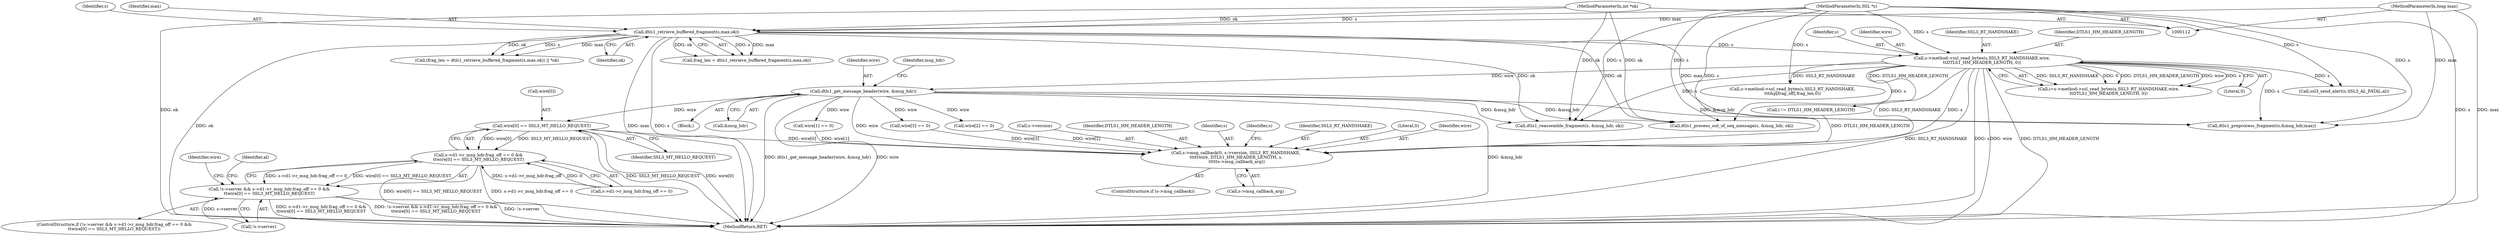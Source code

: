 digraph "0_openssl_d3152655d5319ce883c8e3ac4b99f8de4c59d846@array" {
"1000252" [label="(Call,wire[0] == SSL3_MT_HELLO_REQUEST)"];
"1000176" [label="(Call,dtls1_get_message_header(wire, &msg_hdr))"];
"1000142" [label="(Call,s->method->ssl_read_bytes(s,SSL3_RT_HANDSHAKE,wire,\n\t\tDTLS1_HM_HEADER_LENGTH, 0))"];
"1000131" [label="(Call,dtls1_retrieve_buffered_fragment(s,max,ok))"];
"1000113" [label="(MethodParameterIn,SSL *s)"];
"1000116" [label="(MethodParameterIn,long max)"];
"1000117" [label="(MethodParameterIn,int *ok)"];
"1000242" [label="(Call,s->d1->r_msg_hdr.frag_off == 0 &&\n\t\twire[0] == SSL3_MT_HELLO_REQUEST)"];
"1000237" [label="(Call,!s->server && s->d1->r_msg_hdr.frag_off == 0 &&\n\t\twire[0] == SSL3_MT_HELLO_REQUEST)"];
"1000281" [label="(Call,s->msg_callback(0, s->version, SSL3_RT_HANDSHAKE, \n\t\t\t\t\twire, DTLS1_HM_HEADER_LENGTH, s, \n\t\t\t\t\ts->msg_callback_arg))"];
"1000283" [label="(Call,s->version)"];
"1000204" [label="(Call,dtls1_process_out_of_seq_message(s, &msg_hdr, ok))"];
"1000143" [label="(Identifier,s)"];
"1000133" [label="(Identifier,max)"];
"1000116" [label="(MethodParameterIn,long max)"];
"1000288" [label="(Identifier,DTLS1_HM_HEADER_LENGTH)"];
"1000177" [label="(Identifier,wire)"];
"1000289" [label="(Identifier,s)"];
"1000128" [label="(Call,(frag_len = dtls1_retrieve_buffered_fragment(s,max,ok)) || *ok)"];
"1000310" [label="(Identifier,al)"];
"1000277" [label="(ControlStructure,if (s->msg_callback))"];
"1000134" [label="(Identifier,ok)"];
"1000184" [label="(Identifier,msg_hdr)"];
"1000118" [label="(Block,)"];
"1000252" [label="(Call,wire[0] == SSL3_MT_HELLO_REQUEST)"];
"1000295" [label="(Identifier,s)"];
"1000286" [label="(Identifier,SSL3_RT_HANDSHAKE)"];
"1000253" [label="(Call,wire[0])"];
"1000142" [label="(Call,s->method->ssl_read_bytes(s,SSL3_RT_HANDSHAKE,wire,\n\t\tDTLS1_HM_HEADER_LENGTH, 0))"];
"1000140" [label="(Call,i=s->method->ssl_read_bytes(s,SSL3_RT_HANDSHAKE,wire,\n\t\tDTLS1_HM_HEADER_LENGTH, 0))"];
"1000256" [label="(Identifier,SSL3_MT_HELLO_REQUEST)"];
"1000266" [label="(Call,wire[2] == 0)"];
"1000145" [label="(Identifier,wire)"];
"1000129" [label="(Call,frag_len = dtls1_retrieve_buffered_fragment(s,max,ok))"];
"1000311" [label="(Call,dtls1_preprocess_fragment(s,&msg_hdr,max))"];
"1000178" [label="(Call,&msg_hdr)"];
"1000144" [label="(Identifier,SSL3_RT_HANDSHAKE)"];
"1000281" [label="(Call,s->msg_callback(0, s->version, SSL3_RT_HANDSHAKE, \n\t\t\t\t\twire, DTLS1_HM_HEADER_LENGTH, s, \n\t\t\t\t\ts->msg_callback_arg))"];
"1000341" [label="(Call,s->method->ssl_read_bytes(s,SSL3_RT_HANDSHAKE,\n\t\t\t&p[frag_off],frag_len,0))"];
"1000236" [label="(ControlStructure,if (!s->server && s->d1->r_msg_hdr.frag_off == 0 &&\n\t\twire[0] == SSL3_MT_HELLO_REQUEST))"];
"1000117" [label="(MethodParameterIn,int *ok)"];
"1000176" [label="(Call,dtls1_get_message_header(wire, &msg_hdr))"];
"1000146" [label="(Identifier,DTLS1_HM_HEADER_LENGTH)"];
"1000290" [label="(Call,s->msg_callback_arg)"];
"1000231" [label="(Call,dtls1_reassemble_fragment(s, &msg_hdr, ok))"];
"1000260" [label="(Call,wire[1] == 0)"];
"1000242" [label="(Call,s->d1->r_msg_hdr.frag_off == 0 &&\n\t\twire[0] == SSL3_MT_HELLO_REQUEST)"];
"1000237" [label="(Call,!s->server && s->d1->r_msg_hdr.frag_off == 0 &&\n\t\twire[0] == SSL3_MT_HELLO_REQUEST)"];
"1000282" [label="(Literal,0)"];
"1000271" [label="(Call,wire[3] == 0)"];
"1000113" [label="(MethodParameterIn,SSL *s)"];
"1000238" [label="(Call,!s->server)"];
"1000287" [label="(Identifier,wire)"];
"1000132" [label="(Identifier,s)"];
"1000412" [label="(MethodReturn,RET)"];
"1000243" [label="(Call,s->d1->r_msg_hdr.frag_off == 0)"];
"1000396" [label="(Call,ssl3_send_alert(s,SSL3_AL_FATAL,al))"];
"1000147" [label="(Literal,0)"];
"1000262" [label="(Identifier,wire)"];
"1000131" [label="(Call,dtls1_retrieve_buffered_fragment(s,max,ok))"];
"1000165" [label="(Call,i != DTLS1_HM_HEADER_LENGTH)"];
"1000252" -> "1000242"  [label="AST: "];
"1000252" -> "1000256"  [label="CFG: "];
"1000253" -> "1000252"  [label="AST: "];
"1000256" -> "1000252"  [label="AST: "];
"1000242" -> "1000252"  [label="CFG: "];
"1000252" -> "1000412"  [label="DDG: wire[0]"];
"1000252" -> "1000412"  [label="DDG: SSL3_MT_HELLO_REQUEST"];
"1000252" -> "1000242"  [label="DDG: wire[0]"];
"1000252" -> "1000242"  [label="DDG: SSL3_MT_HELLO_REQUEST"];
"1000176" -> "1000252"  [label="DDG: wire"];
"1000252" -> "1000281"  [label="DDG: wire[0]"];
"1000176" -> "1000118"  [label="AST: "];
"1000176" -> "1000178"  [label="CFG: "];
"1000177" -> "1000176"  [label="AST: "];
"1000178" -> "1000176"  [label="AST: "];
"1000184" -> "1000176"  [label="CFG: "];
"1000176" -> "1000412"  [label="DDG: &msg_hdr"];
"1000176" -> "1000412"  [label="DDG: dtls1_get_message_header(wire, &msg_hdr)"];
"1000176" -> "1000412"  [label="DDG: wire"];
"1000142" -> "1000176"  [label="DDG: wire"];
"1000176" -> "1000204"  [label="DDG: &msg_hdr"];
"1000176" -> "1000231"  [label="DDG: &msg_hdr"];
"1000176" -> "1000260"  [label="DDG: wire"];
"1000176" -> "1000266"  [label="DDG: wire"];
"1000176" -> "1000271"  [label="DDG: wire"];
"1000176" -> "1000281"  [label="DDG: wire"];
"1000176" -> "1000311"  [label="DDG: &msg_hdr"];
"1000142" -> "1000140"  [label="AST: "];
"1000142" -> "1000147"  [label="CFG: "];
"1000143" -> "1000142"  [label="AST: "];
"1000144" -> "1000142"  [label="AST: "];
"1000145" -> "1000142"  [label="AST: "];
"1000146" -> "1000142"  [label="AST: "];
"1000147" -> "1000142"  [label="AST: "];
"1000140" -> "1000142"  [label="CFG: "];
"1000142" -> "1000412"  [label="DDG: DTLS1_HM_HEADER_LENGTH"];
"1000142" -> "1000412"  [label="DDG: SSL3_RT_HANDSHAKE"];
"1000142" -> "1000412"  [label="DDG: s"];
"1000142" -> "1000412"  [label="DDG: wire"];
"1000142" -> "1000140"  [label="DDG: SSL3_RT_HANDSHAKE"];
"1000142" -> "1000140"  [label="DDG: 0"];
"1000142" -> "1000140"  [label="DDG: DTLS1_HM_HEADER_LENGTH"];
"1000142" -> "1000140"  [label="DDG: wire"];
"1000142" -> "1000140"  [label="DDG: s"];
"1000131" -> "1000142"  [label="DDG: s"];
"1000113" -> "1000142"  [label="DDG: s"];
"1000142" -> "1000165"  [label="DDG: DTLS1_HM_HEADER_LENGTH"];
"1000142" -> "1000204"  [label="DDG: s"];
"1000142" -> "1000231"  [label="DDG: s"];
"1000142" -> "1000281"  [label="DDG: SSL3_RT_HANDSHAKE"];
"1000142" -> "1000281"  [label="DDG: s"];
"1000142" -> "1000311"  [label="DDG: s"];
"1000142" -> "1000341"  [label="DDG: SSL3_RT_HANDSHAKE"];
"1000142" -> "1000396"  [label="DDG: s"];
"1000131" -> "1000129"  [label="AST: "];
"1000131" -> "1000134"  [label="CFG: "];
"1000132" -> "1000131"  [label="AST: "];
"1000133" -> "1000131"  [label="AST: "];
"1000134" -> "1000131"  [label="AST: "];
"1000129" -> "1000131"  [label="CFG: "];
"1000131" -> "1000412"  [label="DDG: s"];
"1000131" -> "1000412"  [label="DDG: ok"];
"1000131" -> "1000412"  [label="DDG: max"];
"1000131" -> "1000128"  [label="DDG: s"];
"1000131" -> "1000128"  [label="DDG: max"];
"1000131" -> "1000128"  [label="DDG: ok"];
"1000131" -> "1000129"  [label="DDG: s"];
"1000131" -> "1000129"  [label="DDG: max"];
"1000131" -> "1000129"  [label="DDG: ok"];
"1000113" -> "1000131"  [label="DDG: s"];
"1000116" -> "1000131"  [label="DDG: max"];
"1000117" -> "1000131"  [label="DDG: ok"];
"1000131" -> "1000204"  [label="DDG: ok"];
"1000131" -> "1000231"  [label="DDG: ok"];
"1000131" -> "1000311"  [label="DDG: max"];
"1000113" -> "1000112"  [label="AST: "];
"1000113" -> "1000412"  [label="DDG: s"];
"1000113" -> "1000204"  [label="DDG: s"];
"1000113" -> "1000231"  [label="DDG: s"];
"1000113" -> "1000281"  [label="DDG: s"];
"1000113" -> "1000311"  [label="DDG: s"];
"1000113" -> "1000341"  [label="DDG: s"];
"1000113" -> "1000396"  [label="DDG: s"];
"1000116" -> "1000112"  [label="AST: "];
"1000116" -> "1000412"  [label="DDG: max"];
"1000116" -> "1000311"  [label="DDG: max"];
"1000117" -> "1000112"  [label="AST: "];
"1000117" -> "1000412"  [label="DDG: ok"];
"1000117" -> "1000204"  [label="DDG: ok"];
"1000117" -> "1000231"  [label="DDG: ok"];
"1000242" -> "1000237"  [label="AST: "];
"1000242" -> "1000243"  [label="CFG: "];
"1000243" -> "1000242"  [label="AST: "];
"1000237" -> "1000242"  [label="CFG: "];
"1000242" -> "1000412"  [label="DDG: wire[0] == SSL3_MT_HELLO_REQUEST"];
"1000242" -> "1000412"  [label="DDG: s->d1->r_msg_hdr.frag_off == 0"];
"1000242" -> "1000237"  [label="DDG: s->d1->r_msg_hdr.frag_off == 0"];
"1000242" -> "1000237"  [label="DDG: wire[0] == SSL3_MT_HELLO_REQUEST"];
"1000243" -> "1000242"  [label="DDG: s->d1->r_msg_hdr.frag_off"];
"1000243" -> "1000242"  [label="DDG: 0"];
"1000237" -> "1000236"  [label="AST: "];
"1000237" -> "1000238"  [label="CFG: "];
"1000238" -> "1000237"  [label="AST: "];
"1000262" -> "1000237"  [label="CFG: "];
"1000310" -> "1000237"  [label="CFG: "];
"1000237" -> "1000412"  [label="DDG: !s->server && s->d1->r_msg_hdr.frag_off == 0 &&\n\t\twire[0] == SSL3_MT_HELLO_REQUEST"];
"1000237" -> "1000412"  [label="DDG: !s->server"];
"1000237" -> "1000412"  [label="DDG: s->d1->r_msg_hdr.frag_off == 0 &&\n\t\twire[0] == SSL3_MT_HELLO_REQUEST"];
"1000238" -> "1000237"  [label="DDG: s->server"];
"1000281" -> "1000277"  [label="AST: "];
"1000281" -> "1000290"  [label="CFG: "];
"1000282" -> "1000281"  [label="AST: "];
"1000283" -> "1000281"  [label="AST: "];
"1000286" -> "1000281"  [label="AST: "];
"1000287" -> "1000281"  [label="AST: "];
"1000288" -> "1000281"  [label="AST: "];
"1000289" -> "1000281"  [label="AST: "];
"1000290" -> "1000281"  [label="AST: "];
"1000295" -> "1000281"  [label="CFG: "];
"1000266" -> "1000281"  [label="DDG: wire[2]"];
"1000260" -> "1000281"  [label="DDG: wire[1]"];
"1000271" -> "1000281"  [label="DDG: wire[3]"];
"1000165" -> "1000281"  [label="DDG: DTLS1_HM_HEADER_LENGTH"];
}

